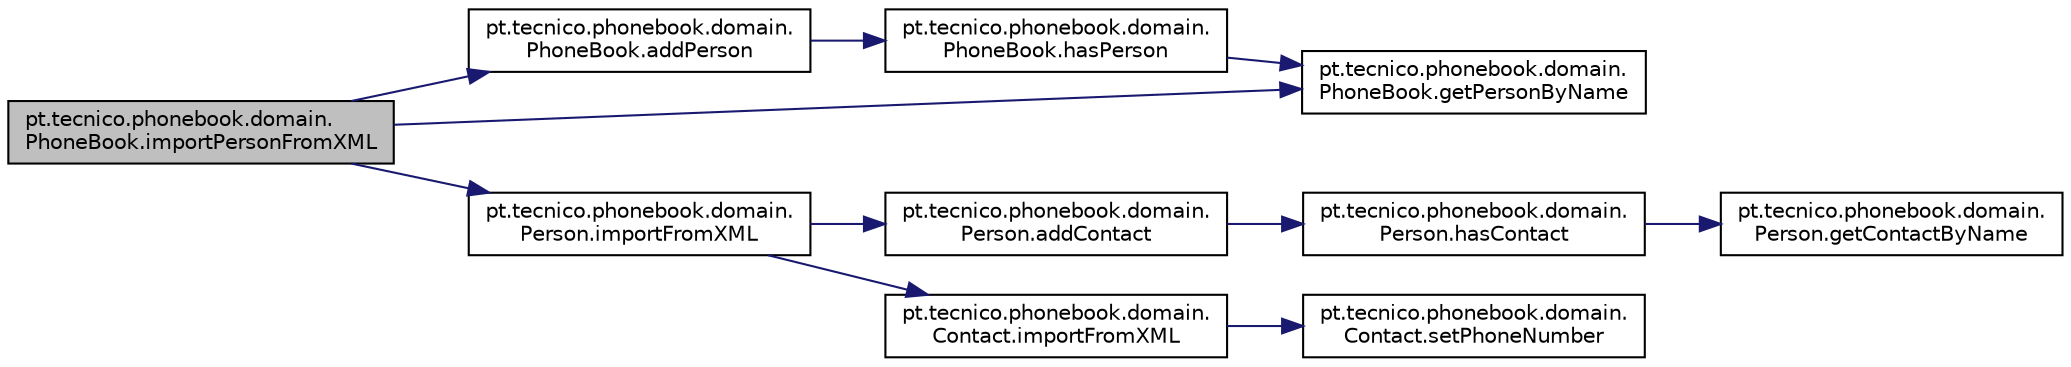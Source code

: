 digraph "pt.tecnico.phonebook.domain.PhoneBook.importPersonFromXML"
{
  edge [fontname="Helvetica",fontsize="10",labelfontname="Helvetica",labelfontsize="10"];
  node [fontname="Helvetica",fontsize="10",shape=record];
  rankdir="LR";
  Node9 [label="pt.tecnico.phonebook.domain.\lPhoneBook.importPersonFromXML",height=0.2,width=0.4,color="black", fillcolor="grey75", style="filled", fontcolor="black"];
  Node9 -> Node10 [color="midnightblue",fontsize="10",style="solid",fontname="Helvetica"];
  Node10 [label="pt.tecnico.phonebook.domain.\lPhoneBook.addPerson",height=0.2,width=0.4,color="black", fillcolor="white", style="filled",URL="$classpt_1_1tecnico_1_1phonebook_1_1domain_1_1PhoneBook.html#af8a25a4b3d8ccc353765cfde1eee6800"];
  Node10 -> Node11 [color="midnightblue",fontsize="10",style="solid",fontname="Helvetica"];
  Node11 [label="pt.tecnico.phonebook.domain.\lPhoneBook.hasPerson",height=0.2,width=0.4,color="black", fillcolor="white", style="filled",URL="$classpt_1_1tecnico_1_1phonebook_1_1domain_1_1PhoneBook.html#a0ec26077676770725334df63e9dd16a7"];
  Node11 -> Node12 [color="midnightblue",fontsize="10",style="solid",fontname="Helvetica"];
  Node12 [label="pt.tecnico.phonebook.domain.\lPhoneBook.getPersonByName",height=0.2,width=0.4,color="black", fillcolor="white", style="filled",URL="$classpt_1_1tecnico_1_1phonebook_1_1domain_1_1PhoneBook.html#ac605e9894944972f6a77a090193c9504"];
  Node9 -> Node12 [color="midnightblue",fontsize="10",style="solid",fontname="Helvetica"];
  Node9 -> Node13 [color="midnightblue",fontsize="10",style="solid",fontname="Helvetica"];
  Node13 [label="pt.tecnico.phonebook.domain.\lPerson.importFromXML",height=0.2,width=0.4,color="black", fillcolor="white", style="filled",URL="$classpt_1_1tecnico_1_1phonebook_1_1domain_1_1Person.html#a79d5a8838b939e57a5ff8f6fd8e6ea54"];
  Node13 -> Node14 [color="midnightblue",fontsize="10",style="solid",fontname="Helvetica"];
  Node14 [label="pt.tecnico.phonebook.domain.\lPerson.addContact",height=0.2,width=0.4,color="black", fillcolor="white", style="filled",URL="$classpt_1_1tecnico_1_1phonebook_1_1domain_1_1Person.html#a74e8e8fdb590bb85921eb75c8682fbb4"];
  Node14 -> Node15 [color="midnightblue",fontsize="10",style="solid",fontname="Helvetica"];
  Node15 [label="pt.tecnico.phonebook.domain.\lPerson.hasContact",height=0.2,width=0.4,color="black", fillcolor="white", style="filled",URL="$classpt_1_1tecnico_1_1phonebook_1_1domain_1_1Person.html#a61cfddb04aa9694c54937b655a9da380"];
  Node15 -> Node16 [color="midnightblue",fontsize="10",style="solid",fontname="Helvetica"];
  Node16 [label="pt.tecnico.phonebook.domain.\lPerson.getContactByName",height=0.2,width=0.4,color="black", fillcolor="white", style="filled",URL="$classpt_1_1tecnico_1_1phonebook_1_1domain_1_1Person.html#aa855ad0548be26ec1ff835a382919217"];
  Node13 -> Node17 [color="midnightblue",fontsize="10",style="solid",fontname="Helvetica"];
  Node17 [label="pt.tecnico.phonebook.domain.\lContact.importFromXML",height=0.2,width=0.4,color="black", fillcolor="white", style="filled",URL="$classpt_1_1tecnico_1_1phonebook_1_1domain_1_1Contact.html#aae2f03602ed00b4ddb0ced3a18616201"];
  Node17 -> Node18 [color="midnightblue",fontsize="10",style="solid",fontname="Helvetica"];
  Node18 [label="pt.tecnico.phonebook.domain.\lContact.setPhoneNumber",height=0.2,width=0.4,color="black", fillcolor="white", style="filled",URL="$classpt_1_1tecnico_1_1phonebook_1_1domain_1_1Contact.html#ad856d504031c4102a3c55a162b9628d9"];
}
